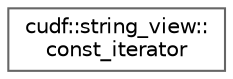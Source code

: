 digraph "类继承关系图"
{
 // LATEX_PDF_SIZE
  bgcolor="transparent";
  edge [fontname=Helvetica,fontsize=10,labelfontname=Helvetica,labelfontsize=10];
  node [fontname=Helvetica,fontsize=10,shape=box,height=0.2,width=0.4];
  rankdir="LR";
  Node0 [id="Node000000",label="cudf::string_view::\lconst_iterator",height=0.2,width=0.4,color="grey40", fillcolor="white", style="filled",URL="$classcudf_1_1string__view_1_1const__iterator.html",tooltip="Handy iterator for navigating through encoded characters."];
}
